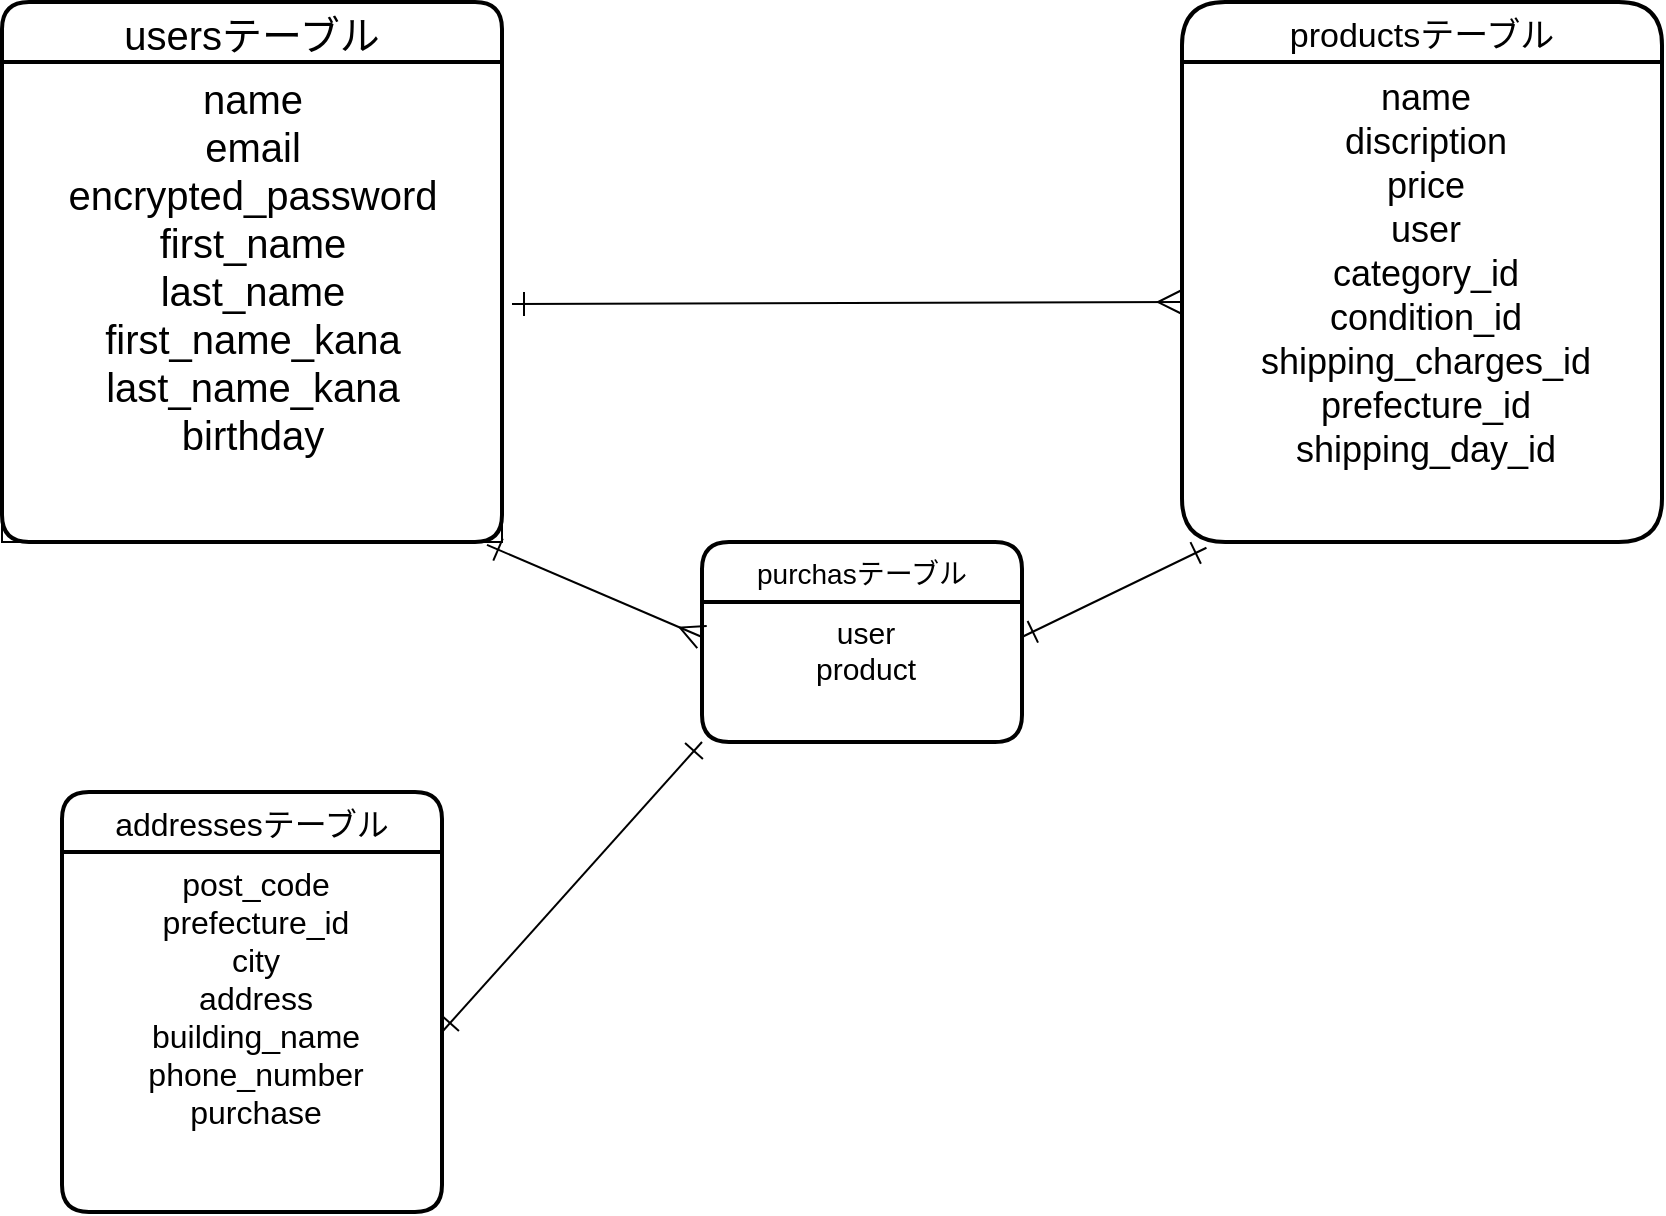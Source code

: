 <mxfile>
    <diagram id="0RMfGNW873j1dCkYAcOo" name="ページ1">
        <mxGraphModel dx="411" dy="1550" grid="1" gridSize="10" guides="1" tooltips="1" connect="1" arrows="1" fold="1" page="1" pageScale="1" pageWidth="1169" pageHeight="827" background="none" math="0" shadow="0">
            <root>
                <mxCell id="0"/>
                <mxCell id="1" parent="0"/>
                <mxCell id="53" value="usersテーブル" style="swimlane;childLayout=stackLayout;horizontal=1;startSize=30;horizontalStack=0;rounded=1;fontSize=20;fontStyle=0;strokeWidth=2;resizeParent=0;resizeLast=1;shadow=0;dashed=0;align=center;" vertex="1" parent="1">
                    <mxGeometry x="70" y="-755" width="250" height="270" as="geometry"/>
                </mxCell>
                <mxCell id="55" value="name&lt;br&gt;email&lt;br&gt;encrypted_password&lt;br&gt;first_name&lt;br&gt;last_name&lt;br&gt;first_name_kana&lt;br&gt;last_name_kana&lt;br&gt;&lt;div&gt;birthday&lt;/div&gt;" style="text;html=1;align=center;verticalAlign=top;resizable=0;points=[];autosize=1;strokeColor=default;fillColor=none;fontSize=20;fontStyle=0" vertex="1" parent="53">
                    <mxGeometry y="30" width="250" height="240" as="geometry"/>
                </mxCell>
                <mxCell id="62" value="productsテーブル" style="swimlane;childLayout=stackLayout;horizontal=1;startSize=30;horizontalStack=0;rounded=1;fontSize=17;fontStyle=0;strokeWidth=2;resizeParent=0;resizeLast=1;shadow=0;dashed=0;align=center;arcSize=24;" vertex="1" parent="1">
                    <mxGeometry x="660" y="-755" width="240" height="270" as="geometry"/>
                </mxCell>
                <mxCell id="63" value="name&#10;discription&#10;price&#10;user&#10;category_id&#10;condition_id&#10;shipping_charges_id&#10;prefecture_id&#10;shipping_day_id&#10;" style="align=center;strokeColor=none;fillColor=none;spacingLeft=4;fontSize=18;verticalAlign=top;resizable=0;rotatable=0;part=1;" vertex="1" parent="62">
                    <mxGeometry y="30" width="240" height="240" as="geometry"/>
                </mxCell>
                <mxCell id="68" style="edgeStyle=none;html=1;fontSize=18;endArrow=ERmany;endFill=0;strokeWidth=1;endSize=10;entryX=0;entryY=0.5;entryDx=0;entryDy=0;startArrow=ERone;startFill=0;targetPerimeterSpacing=10;sourcePerimeterSpacing=10;startSize=10;exitX=1.02;exitY=0.504;exitDx=0;exitDy=0;exitPerimeter=0;" edge="1" parent="1" source="55" target="63">
                    <mxGeometry relative="1" as="geometry">
                        <mxPoint x="390" y="-480" as="targetPoint"/>
                    </mxGeometry>
                </mxCell>
                <mxCell id="69" value="purchasテーブル" style="swimlane;childLayout=stackLayout;horizontal=1;startSize=30;horizontalStack=0;rounded=1;fontSize=14;fontStyle=0;strokeWidth=2;resizeParent=0;resizeLast=1;shadow=0;dashed=0;align=center;" vertex="1" parent="1">
                    <mxGeometry x="420" y="-485" width="160" height="100" as="geometry"/>
                </mxCell>
                <mxCell id="70" value="user&#10;product" style="align=center;strokeColor=none;fillColor=none;spacingLeft=4;fontSize=15;verticalAlign=top;resizable=0;rotatable=0;part=1;" vertex="1" parent="69">
                    <mxGeometry y="30" width="160" height="70" as="geometry"/>
                </mxCell>
                <mxCell id="71" style="edgeStyle=none;html=1;exitX=1;exitY=0.25;exitDx=0;exitDy=0;fontSize=15;startArrow=ERone;startFill=0;endArrow=ERone;endFill=0;startSize=10;endSize=10;sourcePerimeterSpacing=10;targetPerimeterSpacing=10;strokeWidth=1;entryX=0.051;entryY=1.012;entryDx=0;entryDy=0;entryPerimeter=0;" edge="1" parent="1" source="70" target="63">
                    <mxGeometry relative="1" as="geometry">
                        <mxPoint x="740" y="-360" as="targetPoint"/>
                    </mxGeometry>
                </mxCell>
                <mxCell id="78" value="addressesテーブル" style="swimlane;childLayout=stackLayout;horizontal=1;startSize=30;horizontalStack=0;rounded=1;fontSize=16;fontStyle=0;strokeWidth=2;resizeParent=0;resizeLast=1;shadow=0;dashed=0;align=center;" vertex="1" parent="1">
                    <mxGeometry x="100" y="-360" width="190" height="210" as="geometry"/>
                </mxCell>
                <mxCell id="79" value="post_code&#10;prefecture_id&#10;city&#10;address&#10;building_name&#10;phone_number&#10;purchase" style="align=center;strokeColor=none;fillColor=none;spacingLeft=4;fontSize=16;verticalAlign=top;resizable=0;rotatable=0;part=1;" vertex="1" parent="78">
                    <mxGeometry y="30" width="190" height="180" as="geometry"/>
                </mxCell>
                <mxCell id="98" style="edgeStyle=none;html=1;exitX=0;exitY=0.25;exitDx=0;exitDy=0;entryX=0.97;entryY=1.006;entryDx=0;entryDy=0;entryPerimeter=0;fontSize=15;startArrow=ERmany;startFill=0;endArrow=ERone;endFill=0;startSize=10;endSize=10;sourcePerimeterSpacing=10;targetPerimeterSpacing=10;strokeWidth=1;" edge="1" parent="1" source="70" target="55">
                    <mxGeometry relative="1" as="geometry"/>
                </mxCell>
                <mxCell id="109" style="edgeStyle=none;html=1;exitX=0;exitY=1;exitDx=0;exitDy=0;entryX=1;entryY=0.5;entryDx=0;entryDy=0;fontSize=15;startArrow=ERone;startFill=0;endArrow=ERone;endFill=0;startSize=10;endSize=10;sourcePerimeterSpacing=10;targetPerimeterSpacing=10;strokeWidth=1;" edge="1" parent="1" source="70" target="79">
                    <mxGeometry relative="1" as="geometry"/>
                </mxCell>
            </root>
        </mxGraphModel>
    </diagram>
</mxfile>